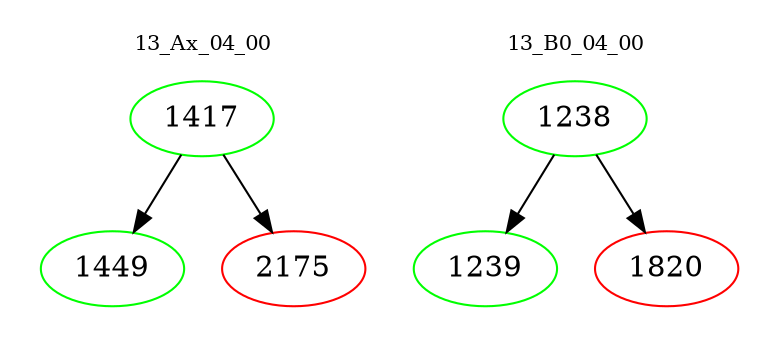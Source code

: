 digraph{
subgraph cluster_0 {
color = white
label = "13_Ax_04_00";
fontsize=10;
T0_1417 [label="1417", color="green"]
T0_1417 -> T0_1449 [color="black"]
T0_1449 [label="1449", color="green"]
T0_1417 -> T0_2175 [color="black"]
T0_2175 [label="2175", color="red"]
}
subgraph cluster_1 {
color = white
label = "13_B0_04_00";
fontsize=10;
T1_1238 [label="1238", color="green"]
T1_1238 -> T1_1239 [color="black"]
T1_1239 [label="1239", color="green"]
T1_1238 -> T1_1820 [color="black"]
T1_1820 [label="1820", color="red"]
}
}
